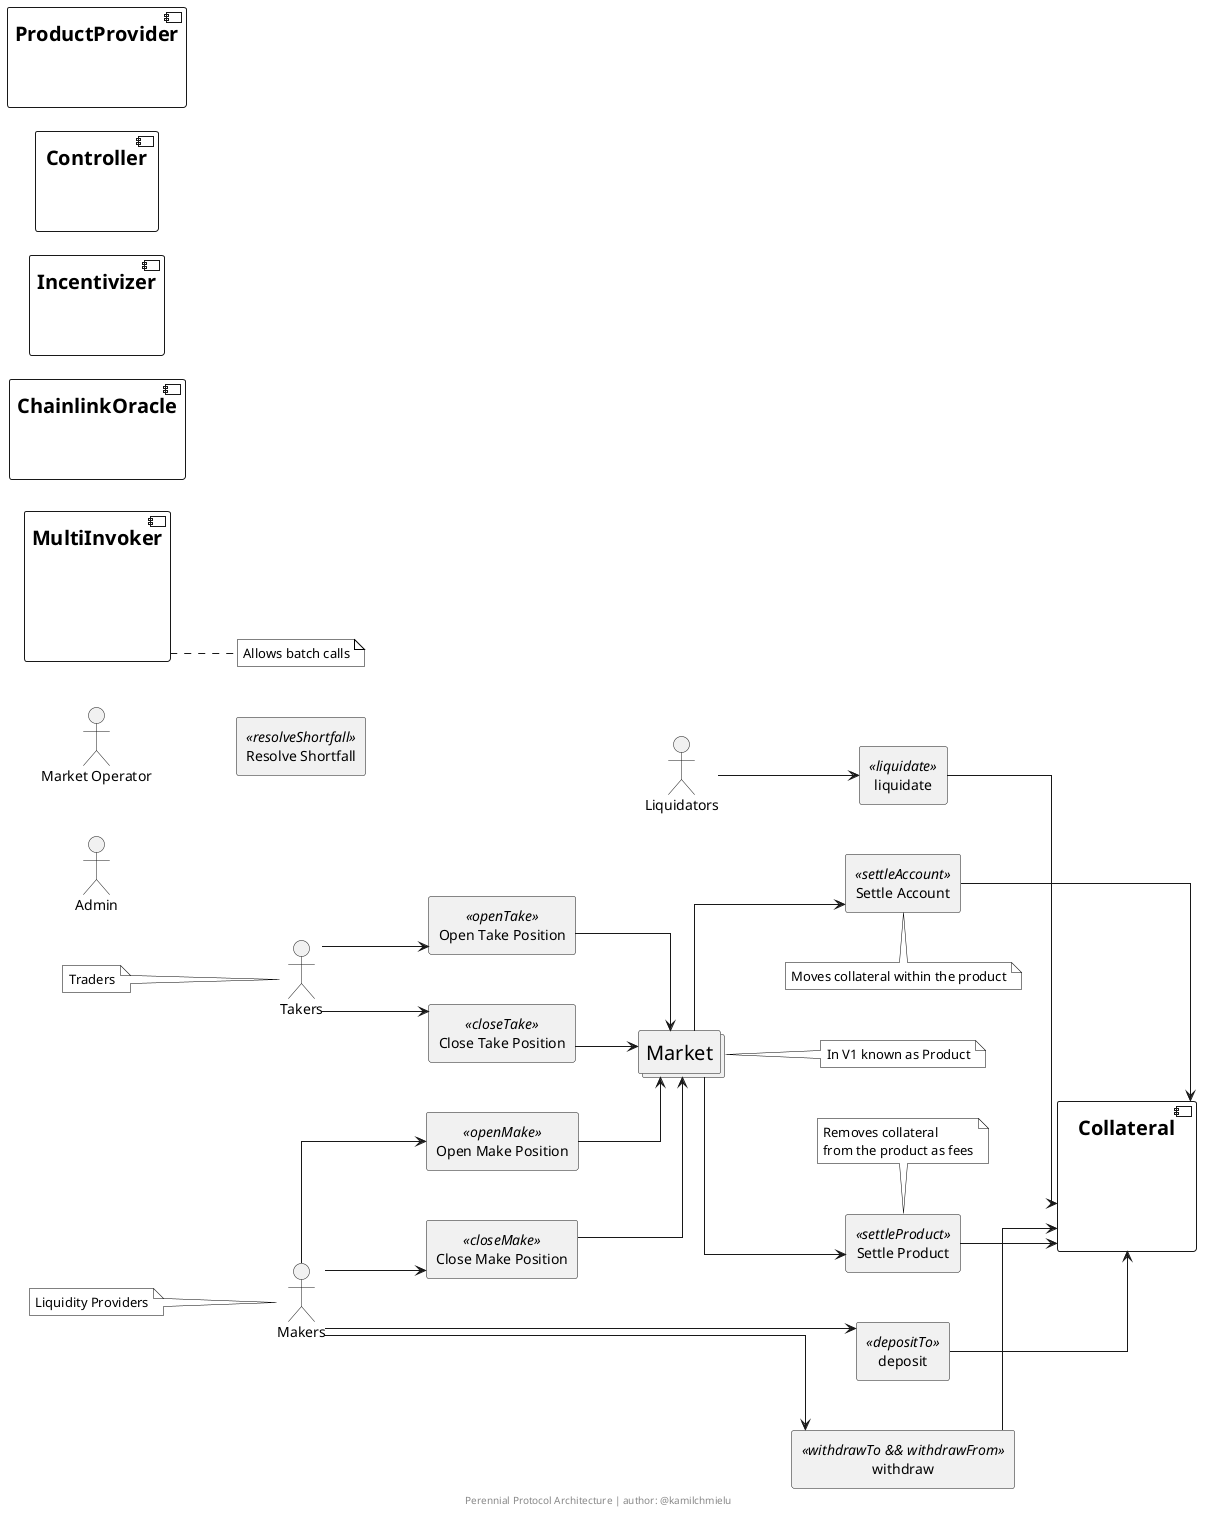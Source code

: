 @startuml PerennialArchitecture

left to right direction

skinparam linetype ortho
skinparam nodesep 50
skinparam ranksep 60

skinparam note {
    BorderColor black
    BackgroundColor white
    FontColor black
}
skinparam component {
    FontSize 20
}

skinparam collections {
    FontSize 20
}

'Invisible Placeholder'
skinparam artifact {
    BorderColor invisible
    BackgroundColor transparent
    FontSize 10
    FontColor transparent
}

/' Actors '/
actor Liquidators
actor Makers
actor Takers
actor "Market Operator" as MarketOperator
actor Admin

/' //////////////////////////////////////////////////////////////////
//                           Core Contracts                        //
////////////////////////////////////////////////////////////////// '/

collections Market

component Collateral {
    artifact Placeholder1
}

component MultiInvoker {
    artifact Placeholder2
}

component ChainlinkOracle {
    artifact Placeholder3
}

component Incentivizer {
    artifact Placeholder4
}

component Controller {
    artifact Placeholder5
}

component ProductProvider {
    artifact Placeholder6
}

/' //////////////////////////////////////////////////////////////////
//                       Contract Functions                        //
////////////////////////////////////////////////////////////////// '/

/'Collateral'/
rectangle deposit <<depositTo>>
rectangle withdraw <<withdrawTo && withdrawFrom>>
rectangle liquidate <<liquidate>>
rectangle "Settle Account" as settleAccount <<settleAccount>>
rectangle "Settle Product" as settleProduct <<settleProduct>>
rectangle "Resolve Shortfall" as resolveShortfall <<resolveShortfall>>

/'Market'/
rectangle "Open Take Position" as openTake <<openTake>>
rectangle "Close Take Position" as closeTake <<closeTake>>
rectangle "Open Make Position" as openMake <<openMake>>
rectangle "Close Make Position" as closeMake <<closeMake>>

/' //////////////////////////////////////////////////////////////////
//                           Connections                           //
////////////////////////////////////////////////////////////////// '/

'Connections to Collateral contract (Collateral contract functions)'
deposit --> Collateral
withdraw --> Collateral
liquidate --> Collateral
settleAccount --> Collateral
settleProduct --> Collateral
'Calls to Collateral contract functions'
Makers --> deposit
Makers --> withdraw
Liquidators --> liquidate
Market --> settleAccount 
Market --> settleProduct 

'Connections to Market contract (Market functions)'
openMake --> Market
closeMake --> Market
openTake --> Market
closeTake --> Market
'Calls to Market contract functions'
Makers --> openMake 
Makers --> closeMake 
Takers --> openTake
Takers --> closeTake

/' //////////////////////////////////////////////////////////////////
//                             Notes                               //
////////////////////////////////////////////////////////////////// '/

note bottom of settleAccount: Moves collateral within the product 
note top of settleProduct: Removes collateral\nfrom the product as fees
note right of MultiInvoker: Allows batch calls
note right of Market: In V1 known as Product
note left of Makers: Liquidity Providers
note left of Takers: Traders

footer Perennial Protocol Architecture | author: @kamilchmielu
@enduml

